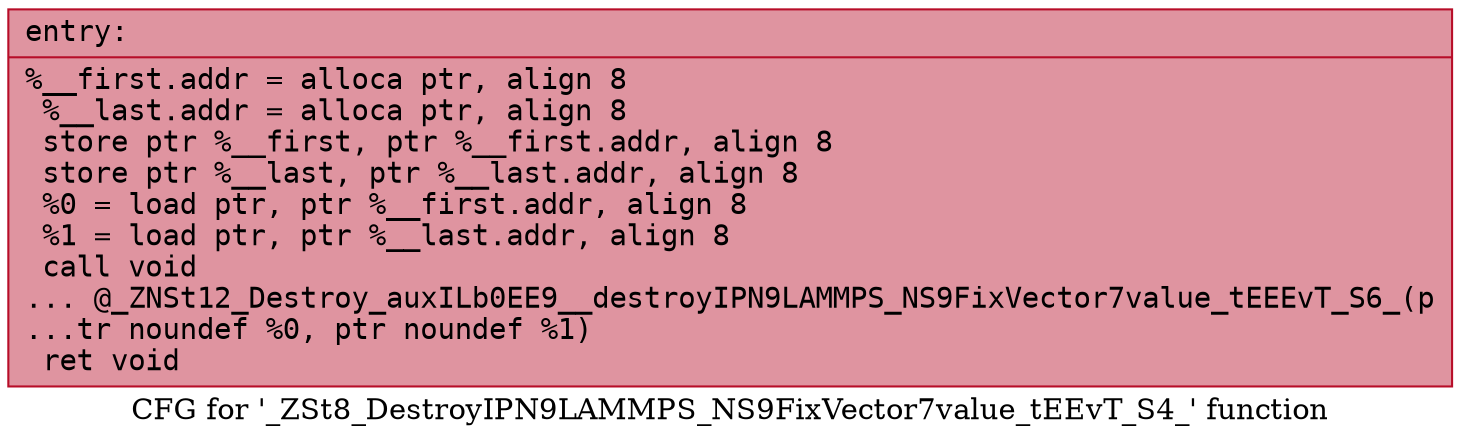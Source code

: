 digraph "CFG for '_ZSt8_DestroyIPN9LAMMPS_NS9FixVector7value_tEEvT_S4_' function" {
	label="CFG for '_ZSt8_DestroyIPN9LAMMPS_NS9FixVector7value_tEEvT_S4_' function";

	Node0x56349576a2b0 [shape=record,color="#b70d28ff", style=filled, fillcolor="#b70d2870" fontname="Courier",label="{entry:\l|  %__first.addr = alloca ptr, align 8\l  %__last.addr = alloca ptr, align 8\l  store ptr %__first, ptr %__first.addr, align 8\l  store ptr %__last, ptr %__last.addr, align 8\l  %0 = load ptr, ptr %__first.addr, align 8\l  %1 = load ptr, ptr %__last.addr, align 8\l  call void\l... @_ZNSt12_Destroy_auxILb0EE9__destroyIPN9LAMMPS_NS9FixVector7value_tEEEvT_S6_(p\l...tr noundef %0, ptr noundef %1)\l  ret void\l}"];
}
